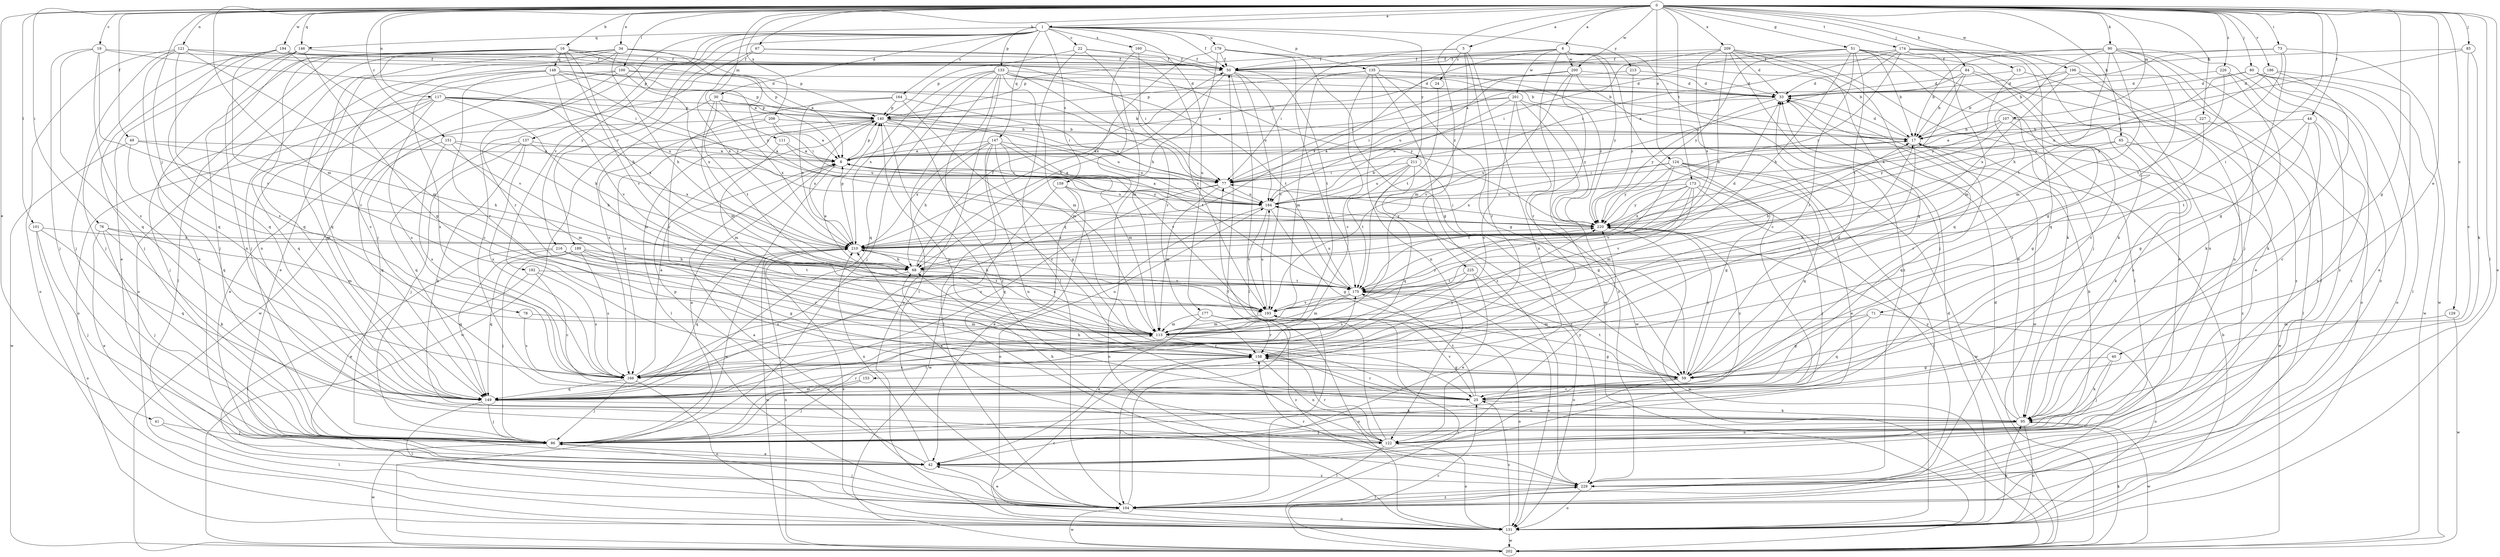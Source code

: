 strict digraph  {
0;
1;
5;
6;
8;
13;
16;
17;
19;
22;
24;
25;
30;
33;
34;
40;
41;
42;
44;
49;
50;
51;
59;
65;
67;
68;
71;
73;
76;
77;
78;
80;
84;
85;
86;
90;
95;
100;
101;
104;
107;
111;
113;
117;
121;
122;
124;
129;
131;
133;
135;
137;
140;
146;
147;
148;
149;
151;
153;
158;
159;
160;
164;
166;
173;
174;
175;
177;
179;
184;
186;
189;
192;
193;
194;
196;
200;
201;
202;
206;
209;
210;
211;
213;
216;
220;
225;
226;
227;
229;
0 -> 1  [label=a];
0 -> 5  [label=a];
0 -> 6  [label=a];
0 -> 13  [label=b];
0 -> 16  [label=b];
0 -> 19  [label=c];
0 -> 34  [label=e];
0 -> 40  [label=e];
0 -> 41  [label=e];
0 -> 44  [label=f];
0 -> 49  [label=f];
0 -> 51  [label=g];
0 -> 59  [label=g];
0 -> 65  [label=h];
0 -> 67  [label=h];
0 -> 71  [label=i];
0 -> 73  [label=i];
0 -> 76  [label=i];
0 -> 78  [label=j];
0 -> 80  [label=j];
0 -> 84  [label=j];
0 -> 85  [label=j];
0 -> 90  [label=k];
0 -> 100  [label=l];
0 -> 101  [label=l];
0 -> 104  [label=l];
0 -> 107  [label=m];
0 -> 111  [label=m];
0 -> 113  [label=m];
0 -> 117  [label=n];
0 -> 121  [label=n];
0 -> 124  [label=o];
0 -> 129  [label=o];
0 -> 131  [label=o];
0 -> 146  [label=q];
0 -> 151  [label=r];
0 -> 173  [label=t];
0 -> 174  [label=t];
0 -> 186  [label=v];
0 -> 194  [label=w];
0 -> 196  [label=w];
0 -> 200  [label=w];
0 -> 206  [label=x];
0 -> 209  [label=x];
0 -> 225  [label=z];
0 -> 226  [label=z];
0 -> 227  [label=z];
1 -> 22  [label=c];
1 -> 30  [label=d];
1 -> 50  [label=f];
1 -> 86  [label=j];
1 -> 133  [label=p];
1 -> 135  [label=p];
1 -> 137  [label=p];
1 -> 146  [label=q];
1 -> 147  [label=q];
1 -> 159  [label=s];
1 -> 160  [label=s];
1 -> 164  [label=s];
1 -> 177  [label=u];
1 -> 179  [label=u];
1 -> 189  [label=v];
1 -> 192  [label=v];
1 -> 211  [label=y];
1 -> 213  [label=y];
1 -> 216  [label=y];
5 -> 24  [label=c];
5 -> 50  [label=f];
5 -> 77  [label=i];
5 -> 113  [label=m];
5 -> 122  [label=n];
5 -> 153  [label=r];
6 -> 25  [label=c];
6 -> 50  [label=f];
6 -> 140  [label=p];
6 -> 200  [label=w];
6 -> 201  [label=w];
6 -> 202  [label=w];
6 -> 210  [label=x];
6 -> 220  [label=y];
6 -> 229  [label=z];
8 -> 77  [label=i];
8 -> 140  [label=p];
8 -> 202  [label=w];
8 -> 220  [label=y];
13 -> 33  [label=d];
13 -> 122  [label=n];
13 -> 220  [label=y];
16 -> 8  [label=a];
16 -> 42  [label=e];
16 -> 50  [label=f];
16 -> 68  [label=h];
16 -> 77  [label=i];
16 -> 86  [label=j];
16 -> 104  [label=l];
16 -> 131  [label=o];
16 -> 148  [label=q];
16 -> 149  [label=q];
16 -> 193  [label=v];
17 -> 8  [label=a];
17 -> 33  [label=d];
17 -> 149  [label=q];
17 -> 158  [label=r];
17 -> 184  [label=u];
17 -> 202  [label=w];
19 -> 50  [label=f];
19 -> 77  [label=i];
19 -> 86  [label=j];
19 -> 149  [label=q];
19 -> 166  [label=s];
19 -> 193  [label=v];
22 -> 50  [label=f];
22 -> 104  [label=l];
22 -> 113  [label=m];
22 -> 140  [label=p];
22 -> 193  [label=v];
24 -> 175  [label=t];
25 -> 68  [label=h];
25 -> 95  [label=k];
25 -> 140  [label=p];
25 -> 158  [label=r];
25 -> 175  [label=t];
25 -> 193  [label=v];
25 -> 220  [label=y];
30 -> 77  [label=i];
30 -> 113  [label=m];
30 -> 140  [label=p];
30 -> 166  [label=s];
30 -> 175  [label=t];
30 -> 210  [label=x];
33 -> 140  [label=p];
33 -> 202  [label=w];
33 -> 220  [label=y];
34 -> 25  [label=c];
34 -> 50  [label=f];
34 -> 68  [label=h];
34 -> 86  [label=j];
34 -> 122  [label=n];
34 -> 140  [label=p];
34 -> 149  [label=q];
34 -> 220  [label=y];
40 -> 59  [label=g];
40 -> 86  [label=j];
40 -> 95  [label=k];
41 -> 86  [label=j];
41 -> 104  [label=l];
42 -> 140  [label=p];
42 -> 210  [label=x];
42 -> 229  [label=z];
44 -> 17  [label=b];
44 -> 25  [label=c];
44 -> 59  [label=g];
44 -> 122  [label=n];
44 -> 175  [label=t];
49 -> 8  [label=a];
49 -> 68  [label=h];
49 -> 149  [label=q];
49 -> 202  [label=w];
50 -> 33  [label=d];
50 -> 68  [label=h];
50 -> 104  [label=l];
50 -> 175  [label=t];
50 -> 184  [label=u];
50 -> 193  [label=v];
51 -> 8  [label=a];
51 -> 17  [label=b];
51 -> 42  [label=e];
51 -> 50  [label=f];
51 -> 68  [label=h];
51 -> 86  [label=j];
51 -> 104  [label=l];
51 -> 158  [label=r];
51 -> 175  [label=t];
51 -> 220  [label=y];
59 -> 25  [label=c];
59 -> 33  [label=d];
59 -> 122  [label=n];
59 -> 175  [label=t];
59 -> 220  [label=y];
65 -> 8  [label=a];
65 -> 95  [label=k];
65 -> 158  [label=r];
65 -> 229  [label=z];
67 -> 17  [label=b];
67 -> 50  [label=f];
67 -> 158  [label=r];
67 -> 210  [label=x];
68 -> 8  [label=a];
68 -> 33  [label=d];
68 -> 50  [label=f];
68 -> 166  [label=s];
68 -> 175  [label=t];
71 -> 59  [label=g];
71 -> 113  [label=m];
71 -> 131  [label=o];
71 -> 149  [label=q];
73 -> 17  [label=b];
73 -> 50  [label=f];
73 -> 59  [label=g];
73 -> 175  [label=t];
73 -> 202  [label=w];
76 -> 42  [label=e];
76 -> 86  [label=j];
76 -> 95  [label=k];
76 -> 113  [label=m];
76 -> 210  [label=x];
77 -> 8  [label=a];
77 -> 113  [label=m];
77 -> 131  [label=o];
77 -> 149  [label=q];
77 -> 184  [label=u];
78 -> 113  [label=m];
78 -> 166  [label=s];
80 -> 33  [label=d];
80 -> 104  [label=l];
80 -> 131  [label=o];
80 -> 202  [label=w];
80 -> 220  [label=y];
80 -> 229  [label=z];
84 -> 8  [label=a];
84 -> 17  [label=b];
84 -> 25  [label=c];
84 -> 33  [label=d];
84 -> 210  [label=x];
84 -> 229  [label=z];
85 -> 25  [label=c];
85 -> 50  [label=f];
85 -> 77  [label=i];
85 -> 95  [label=k];
86 -> 8  [label=a];
86 -> 17  [label=b];
86 -> 42  [label=e];
86 -> 113  [label=m];
86 -> 175  [label=t];
86 -> 202  [label=w];
90 -> 17  [label=b];
90 -> 50  [label=f];
90 -> 59  [label=g];
90 -> 68  [label=h];
90 -> 86  [label=j];
90 -> 104  [label=l];
90 -> 113  [label=m];
90 -> 175  [label=t];
90 -> 229  [label=z];
95 -> 33  [label=d];
95 -> 86  [label=j];
95 -> 122  [label=n];
95 -> 131  [label=o];
95 -> 202  [label=w];
95 -> 220  [label=y];
100 -> 25  [label=c];
100 -> 33  [label=d];
100 -> 42  [label=e];
100 -> 140  [label=p];
100 -> 202  [label=w];
100 -> 210  [label=x];
101 -> 86  [label=j];
101 -> 131  [label=o];
101 -> 149  [label=q];
101 -> 210  [label=x];
104 -> 8  [label=a];
104 -> 33  [label=d];
104 -> 42  [label=e];
104 -> 50  [label=f];
104 -> 86  [label=j];
104 -> 131  [label=o];
104 -> 202  [label=w];
104 -> 229  [label=z];
107 -> 8  [label=a];
107 -> 17  [label=b];
107 -> 95  [label=k];
107 -> 158  [label=r];
107 -> 220  [label=y];
111 -> 8  [label=a];
111 -> 113  [label=m];
111 -> 184  [label=u];
113 -> 17  [label=b];
113 -> 59  [label=g];
113 -> 158  [label=r];
113 -> 210  [label=x];
117 -> 17  [label=b];
117 -> 68  [label=h];
117 -> 86  [label=j];
117 -> 131  [label=o];
117 -> 140  [label=p];
117 -> 149  [label=q];
117 -> 166  [label=s];
117 -> 184  [label=u];
117 -> 210  [label=x];
121 -> 17  [label=b];
121 -> 50  [label=f];
121 -> 86  [label=j];
121 -> 113  [label=m];
121 -> 131  [label=o];
121 -> 149  [label=q];
121 -> 166  [label=s];
122 -> 68  [label=h];
122 -> 77  [label=i];
122 -> 104  [label=l];
122 -> 131  [label=o];
122 -> 158  [label=r];
122 -> 210  [label=x];
122 -> 220  [label=y];
124 -> 42  [label=e];
124 -> 59  [label=g];
124 -> 77  [label=i];
124 -> 149  [label=q];
124 -> 193  [label=v];
124 -> 202  [label=w];
124 -> 210  [label=x];
124 -> 220  [label=y];
129 -> 113  [label=m];
129 -> 202  [label=w];
131 -> 17  [label=b];
131 -> 25  [label=c];
131 -> 33  [label=d];
131 -> 95  [label=k];
131 -> 158  [label=r];
131 -> 202  [label=w];
131 -> 210  [label=x];
133 -> 33  [label=d];
133 -> 77  [label=i];
133 -> 86  [label=j];
133 -> 104  [label=l];
133 -> 113  [label=m];
133 -> 131  [label=o];
133 -> 149  [label=q];
133 -> 175  [label=t];
133 -> 210  [label=x];
133 -> 220  [label=y];
133 -> 229  [label=z];
135 -> 33  [label=d];
135 -> 59  [label=g];
135 -> 113  [label=m];
135 -> 122  [label=n];
135 -> 140  [label=p];
135 -> 166  [label=s];
135 -> 220  [label=y];
135 -> 229  [label=z];
137 -> 8  [label=a];
137 -> 86  [label=j];
137 -> 95  [label=k];
137 -> 149  [label=q];
137 -> 166  [label=s];
137 -> 210  [label=x];
140 -> 17  [label=b];
140 -> 25  [label=c];
140 -> 95  [label=k];
140 -> 104  [label=l];
140 -> 166  [label=s];
140 -> 175  [label=t];
140 -> 184  [label=u];
140 -> 202  [label=w];
140 -> 210  [label=x];
146 -> 42  [label=e];
146 -> 50  [label=f];
146 -> 59  [label=g];
146 -> 86  [label=j];
146 -> 122  [label=n];
147 -> 8  [label=a];
147 -> 59  [label=g];
147 -> 68  [label=h];
147 -> 104  [label=l];
147 -> 113  [label=m];
147 -> 122  [label=n];
147 -> 184  [label=u];
147 -> 193  [label=v];
147 -> 210  [label=x];
148 -> 33  [label=d];
148 -> 77  [label=i];
148 -> 140  [label=p];
148 -> 149  [label=q];
148 -> 158  [label=r];
148 -> 166  [label=s];
148 -> 193  [label=v];
148 -> 220  [label=y];
149 -> 86  [label=j];
149 -> 95  [label=k];
149 -> 104  [label=l];
149 -> 158  [label=r];
151 -> 8  [label=a];
151 -> 68  [label=h];
151 -> 113  [label=m];
151 -> 149  [label=q];
151 -> 166  [label=s];
153 -> 86  [label=j];
153 -> 149  [label=q];
158 -> 59  [label=g];
158 -> 104  [label=l];
158 -> 122  [label=n];
158 -> 166  [label=s];
159 -> 42  [label=e];
159 -> 131  [label=o];
159 -> 184  [label=u];
159 -> 202  [label=w];
160 -> 50  [label=f];
160 -> 149  [label=q];
160 -> 158  [label=r];
164 -> 113  [label=m];
164 -> 140  [label=p];
164 -> 158  [label=r];
164 -> 184  [label=u];
164 -> 210  [label=x];
166 -> 8  [label=a];
166 -> 86  [label=j];
166 -> 131  [label=o];
166 -> 149  [label=q];
166 -> 184  [label=u];
166 -> 220  [label=y];
173 -> 86  [label=j];
173 -> 104  [label=l];
173 -> 113  [label=m];
173 -> 175  [label=t];
173 -> 184  [label=u];
173 -> 193  [label=v];
173 -> 210  [label=x];
173 -> 220  [label=y];
174 -> 50  [label=f];
174 -> 77  [label=i];
174 -> 95  [label=k];
174 -> 113  [label=m];
174 -> 122  [label=n];
174 -> 149  [label=q];
174 -> 184  [label=u];
174 -> 220  [label=y];
175 -> 17  [label=b];
175 -> 113  [label=m];
175 -> 131  [label=o];
175 -> 184  [label=u];
175 -> 193  [label=v];
177 -> 42  [label=e];
177 -> 113  [label=m];
177 -> 131  [label=o];
177 -> 158  [label=r];
177 -> 229  [label=z];
179 -> 17  [label=b];
179 -> 50  [label=f];
179 -> 59  [label=g];
179 -> 68  [label=h];
179 -> 166  [label=s];
179 -> 210  [label=x];
184 -> 8  [label=a];
184 -> 17  [label=b];
184 -> 59  [label=g];
184 -> 166  [label=s];
184 -> 193  [label=v];
184 -> 220  [label=y];
186 -> 33  [label=d];
186 -> 42  [label=e];
186 -> 95  [label=k];
186 -> 184  [label=u];
189 -> 59  [label=g];
189 -> 68  [label=h];
189 -> 86  [label=j];
189 -> 149  [label=q];
189 -> 166  [label=s];
189 -> 175  [label=t];
192 -> 25  [label=c];
192 -> 104  [label=l];
192 -> 166  [label=s];
192 -> 175  [label=t];
193 -> 113  [label=m];
193 -> 131  [label=o];
193 -> 184  [label=u];
193 -> 220  [label=y];
194 -> 8  [label=a];
194 -> 50  [label=f];
194 -> 86  [label=j];
194 -> 149  [label=q];
194 -> 158  [label=r];
194 -> 193  [label=v];
196 -> 17  [label=b];
196 -> 33  [label=d];
196 -> 42  [label=e];
196 -> 131  [label=o];
196 -> 210  [label=x];
200 -> 8  [label=a];
200 -> 33  [label=d];
200 -> 77  [label=i];
200 -> 131  [label=o];
200 -> 158  [label=r];
200 -> 193  [label=v];
201 -> 77  [label=i];
201 -> 140  [label=p];
201 -> 166  [label=s];
201 -> 184  [label=u];
201 -> 202  [label=w];
201 -> 220  [label=y];
201 -> 229  [label=z];
202 -> 25  [label=c];
202 -> 95  [label=k];
202 -> 193  [label=v];
202 -> 210  [label=x];
206 -> 8  [label=a];
206 -> 17  [label=b];
206 -> 42  [label=e];
206 -> 77  [label=i];
206 -> 113  [label=m];
209 -> 33  [label=d];
209 -> 50  [label=f];
209 -> 59  [label=g];
209 -> 68  [label=h];
209 -> 77  [label=i];
209 -> 86  [label=j];
209 -> 95  [label=k];
209 -> 149  [label=q];
209 -> 210  [label=x];
210 -> 68  [label=h];
210 -> 140  [label=p];
210 -> 149  [label=q];
210 -> 193  [label=v];
210 -> 202  [label=w];
211 -> 59  [label=g];
211 -> 77  [label=i];
211 -> 149  [label=q];
211 -> 175  [label=t];
211 -> 184  [label=u];
211 -> 229  [label=z];
213 -> 33  [label=d];
213 -> 184  [label=u];
213 -> 220  [label=y];
216 -> 42  [label=e];
216 -> 68  [label=h];
216 -> 149  [label=q];
216 -> 158  [label=r];
216 -> 175  [label=t];
220 -> 77  [label=i];
220 -> 202  [label=w];
220 -> 210  [label=x];
225 -> 42  [label=e];
225 -> 131  [label=o];
225 -> 166  [label=s];
225 -> 175  [label=t];
226 -> 33  [label=d];
226 -> 95  [label=k];
226 -> 220  [label=y];
226 -> 229  [label=z];
227 -> 17  [label=b];
227 -> 59  [label=g];
227 -> 104  [label=l];
229 -> 104  [label=l];
229 -> 131  [label=o];
229 -> 158  [label=r];
}
